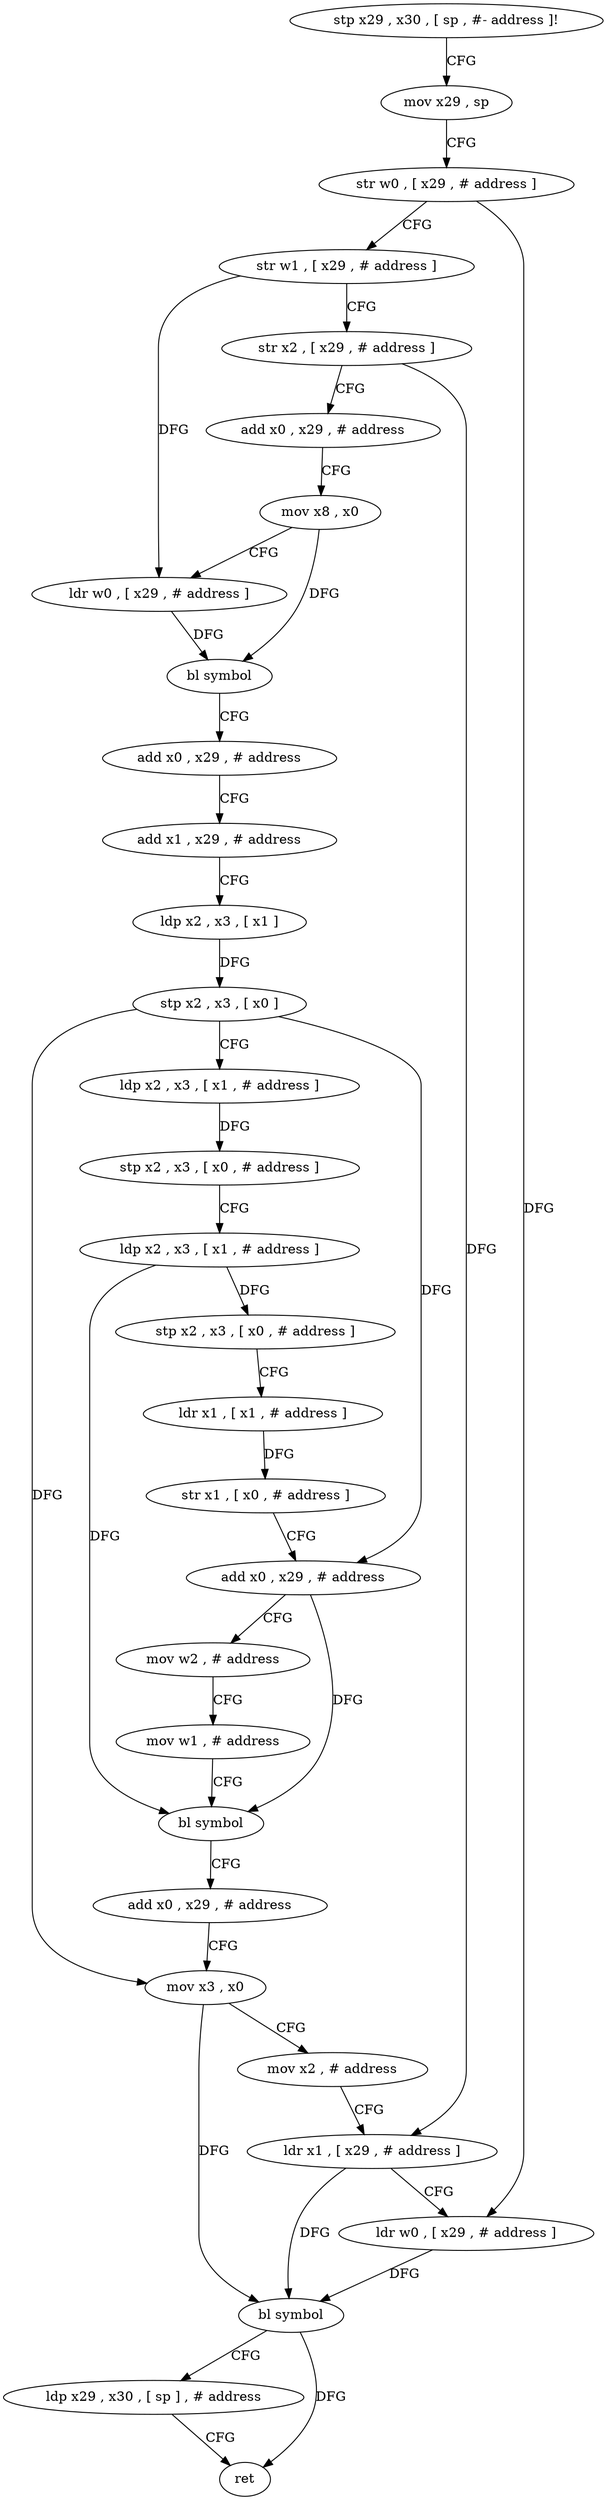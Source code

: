 digraph "func" {
"291096" [label = "stp x29 , x30 , [ sp , #- address ]!" ]
"291100" [label = "mov x29 , sp" ]
"291104" [label = "str w0 , [ x29 , # address ]" ]
"291108" [label = "str w1 , [ x29 , # address ]" ]
"291112" [label = "str x2 , [ x29 , # address ]" ]
"291116" [label = "add x0 , x29 , # address" ]
"291120" [label = "mov x8 , x0" ]
"291124" [label = "ldr w0 , [ x29 , # address ]" ]
"291128" [label = "bl symbol" ]
"291132" [label = "add x0 , x29 , # address" ]
"291136" [label = "add x1 , x29 , # address" ]
"291140" [label = "ldp x2 , x3 , [ x1 ]" ]
"291144" [label = "stp x2 , x3 , [ x0 ]" ]
"291148" [label = "ldp x2 , x3 , [ x1 , # address ]" ]
"291152" [label = "stp x2 , x3 , [ x0 , # address ]" ]
"291156" [label = "ldp x2 , x3 , [ x1 , # address ]" ]
"291160" [label = "stp x2 , x3 , [ x0 , # address ]" ]
"291164" [label = "ldr x1 , [ x1 , # address ]" ]
"291168" [label = "str x1 , [ x0 , # address ]" ]
"291172" [label = "add x0 , x29 , # address" ]
"291176" [label = "mov w2 , # address" ]
"291180" [label = "mov w1 , # address" ]
"291184" [label = "bl symbol" ]
"291188" [label = "add x0 , x29 , # address" ]
"291192" [label = "mov x3 , x0" ]
"291196" [label = "mov x2 , # address" ]
"291200" [label = "ldr x1 , [ x29 , # address ]" ]
"291204" [label = "ldr w0 , [ x29 , # address ]" ]
"291208" [label = "bl symbol" ]
"291212" [label = "ldp x29 , x30 , [ sp ] , # address" ]
"291216" [label = "ret" ]
"291096" -> "291100" [ label = "CFG" ]
"291100" -> "291104" [ label = "CFG" ]
"291104" -> "291108" [ label = "CFG" ]
"291104" -> "291204" [ label = "DFG" ]
"291108" -> "291112" [ label = "CFG" ]
"291108" -> "291124" [ label = "DFG" ]
"291112" -> "291116" [ label = "CFG" ]
"291112" -> "291200" [ label = "DFG" ]
"291116" -> "291120" [ label = "CFG" ]
"291120" -> "291124" [ label = "CFG" ]
"291120" -> "291128" [ label = "DFG" ]
"291124" -> "291128" [ label = "DFG" ]
"291128" -> "291132" [ label = "CFG" ]
"291132" -> "291136" [ label = "CFG" ]
"291136" -> "291140" [ label = "CFG" ]
"291140" -> "291144" [ label = "DFG" ]
"291144" -> "291148" [ label = "CFG" ]
"291144" -> "291172" [ label = "DFG" ]
"291144" -> "291192" [ label = "DFG" ]
"291148" -> "291152" [ label = "DFG" ]
"291152" -> "291156" [ label = "CFG" ]
"291156" -> "291160" [ label = "DFG" ]
"291156" -> "291184" [ label = "DFG" ]
"291160" -> "291164" [ label = "CFG" ]
"291164" -> "291168" [ label = "DFG" ]
"291168" -> "291172" [ label = "CFG" ]
"291172" -> "291176" [ label = "CFG" ]
"291172" -> "291184" [ label = "DFG" ]
"291176" -> "291180" [ label = "CFG" ]
"291180" -> "291184" [ label = "CFG" ]
"291184" -> "291188" [ label = "CFG" ]
"291188" -> "291192" [ label = "CFG" ]
"291192" -> "291196" [ label = "CFG" ]
"291192" -> "291208" [ label = "DFG" ]
"291196" -> "291200" [ label = "CFG" ]
"291200" -> "291204" [ label = "CFG" ]
"291200" -> "291208" [ label = "DFG" ]
"291204" -> "291208" [ label = "DFG" ]
"291208" -> "291212" [ label = "CFG" ]
"291208" -> "291216" [ label = "DFG" ]
"291212" -> "291216" [ label = "CFG" ]
}
